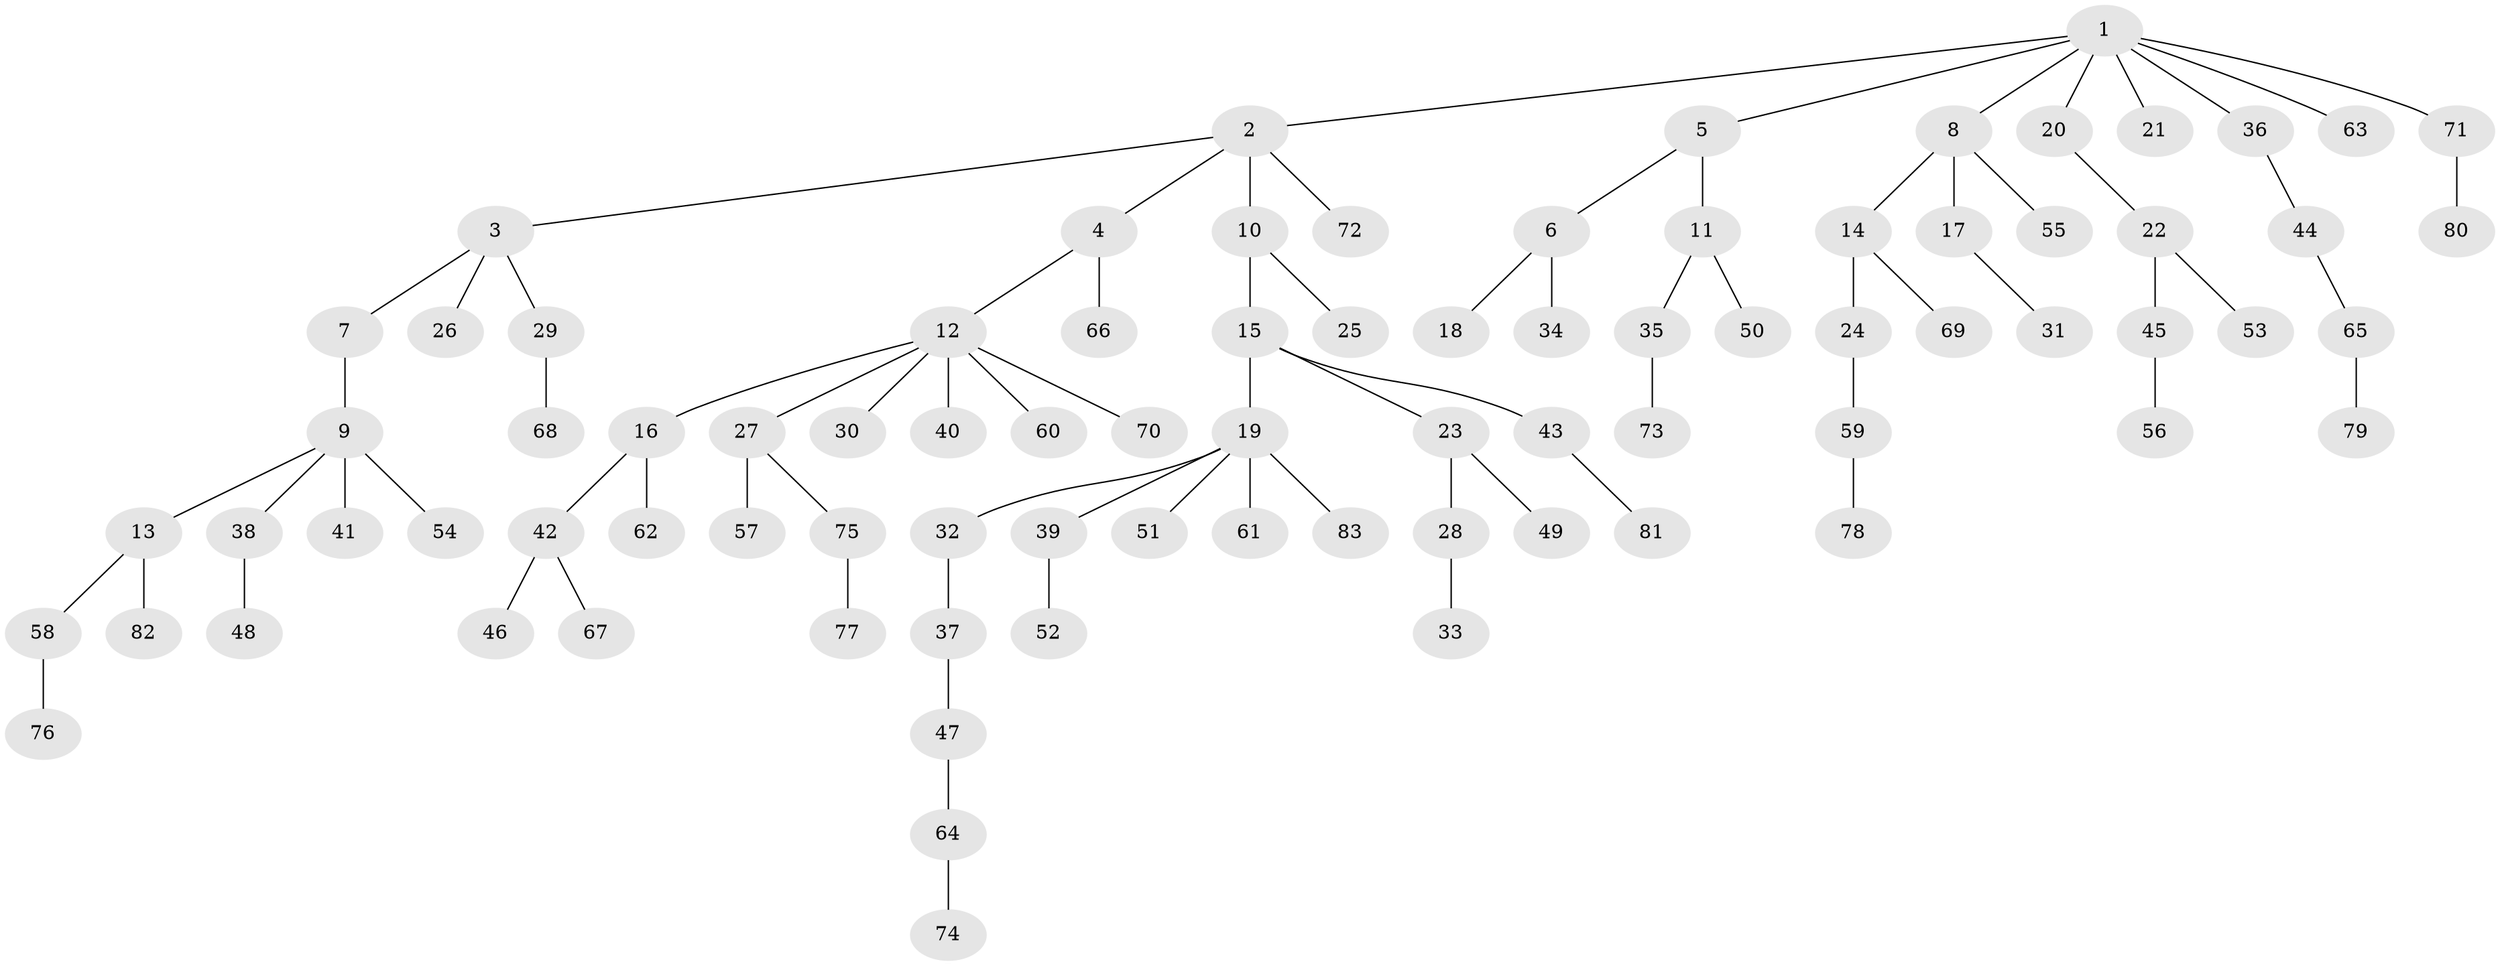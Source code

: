 // Generated by graph-tools (version 1.1) at 2025/02/03/09/25 03:02:24]
// undirected, 83 vertices, 82 edges
graph export_dot {
graph [start="1"]
  node [color=gray90,style=filled];
  1;
  2;
  3;
  4;
  5;
  6;
  7;
  8;
  9;
  10;
  11;
  12;
  13;
  14;
  15;
  16;
  17;
  18;
  19;
  20;
  21;
  22;
  23;
  24;
  25;
  26;
  27;
  28;
  29;
  30;
  31;
  32;
  33;
  34;
  35;
  36;
  37;
  38;
  39;
  40;
  41;
  42;
  43;
  44;
  45;
  46;
  47;
  48;
  49;
  50;
  51;
  52;
  53;
  54;
  55;
  56;
  57;
  58;
  59;
  60;
  61;
  62;
  63;
  64;
  65;
  66;
  67;
  68;
  69;
  70;
  71;
  72;
  73;
  74;
  75;
  76;
  77;
  78;
  79;
  80;
  81;
  82;
  83;
  1 -- 2;
  1 -- 5;
  1 -- 8;
  1 -- 20;
  1 -- 21;
  1 -- 36;
  1 -- 63;
  1 -- 71;
  2 -- 3;
  2 -- 4;
  2 -- 10;
  2 -- 72;
  3 -- 7;
  3 -- 26;
  3 -- 29;
  4 -- 12;
  4 -- 66;
  5 -- 6;
  5 -- 11;
  6 -- 18;
  6 -- 34;
  7 -- 9;
  8 -- 14;
  8 -- 17;
  8 -- 55;
  9 -- 13;
  9 -- 38;
  9 -- 41;
  9 -- 54;
  10 -- 15;
  10 -- 25;
  11 -- 35;
  11 -- 50;
  12 -- 16;
  12 -- 27;
  12 -- 30;
  12 -- 40;
  12 -- 60;
  12 -- 70;
  13 -- 58;
  13 -- 82;
  14 -- 24;
  14 -- 69;
  15 -- 19;
  15 -- 23;
  15 -- 43;
  16 -- 42;
  16 -- 62;
  17 -- 31;
  19 -- 32;
  19 -- 39;
  19 -- 51;
  19 -- 61;
  19 -- 83;
  20 -- 22;
  22 -- 45;
  22 -- 53;
  23 -- 28;
  23 -- 49;
  24 -- 59;
  27 -- 57;
  27 -- 75;
  28 -- 33;
  29 -- 68;
  32 -- 37;
  35 -- 73;
  36 -- 44;
  37 -- 47;
  38 -- 48;
  39 -- 52;
  42 -- 46;
  42 -- 67;
  43 -- 81;
  44 -- 65;
  45 -- 56;
  47 -- 64;
  58 -- 76;
  59 -- 78;
  64 -- 74;
  65 -- 79;
  71 -- 80;
  75 -- 77;
}
